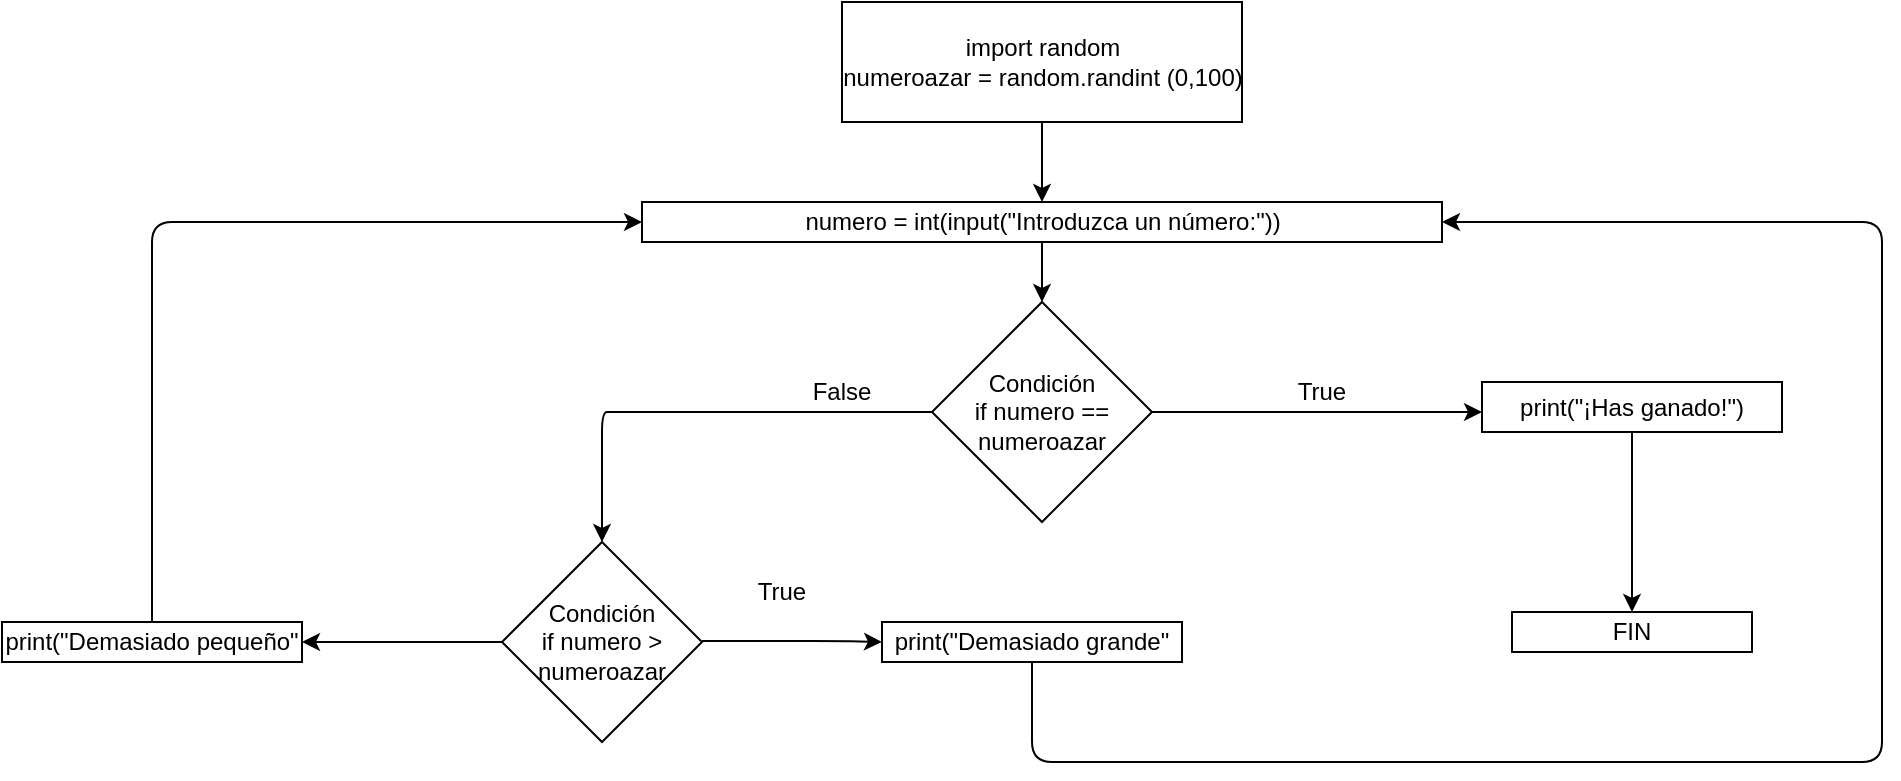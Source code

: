 <mxfile>
    <diagram id="DXHaVs-FB0tI9lOMvLTt" name="Página-1">
        <mxGraphModel dx="1986" dy="820" grid="1" gridSize="10" guides="1" tooltips="1" connect="1" arrows="1" fold="1" page="1" pageScale="1" pageWidth="827" pageHeight="1169" math="0" shadow="0">
            <root>
                <mxCell id="0"/>
                <mxCell id="1" parent="0"/>
                <mxCell id="8" style="edgeStyle=none;html=1;" parent="1" source="2" edge="1">
                    <mxGeometry relative="1" as="geometry">
                        <mxPoint x="340" y="110" as="targetPoint"/>
                    </mxGeometry>
                </mxCell>
                <mxCell id="2" value="" style="rounded=0;whiteSpace=wrap;html=1;" parent="1" vertex="1">
                    <mxGeometry x="240" y="10" width="200" height="60" as="geometry"/>
                </mxCell>
                <mxCell id="11" style="edgeStyle=none;html=1;" parent="1" source="9" edge="1">
                    <mxGeometry relative="1" as="geometry">
                        <mxPoint x="560" y="215" as="targetPoint"/>
                        <Array as="points">
                            <mxPoint x="460" y="215"/>
                        </Array>
                    </mxGeometry>
                </mxCell>
                <mxCell id="9" value="" style="rhombus;whiteSpace=wrap;html=1;" parent="1" vertex="1">
                    <mxGeometry x="285" y="160" width="110" height="110" as="geometry"/>
                </mxCell>
                <mxCell id="41" style="edgeStyle=none;html=1;entryX=0.5;entryY=0;entryDx=0;entryDy=0;exitX=0;exitY=0.5;exitDx=0;exitDy=0;" parent="1" source="9" target="52" edge="1">
                    <mxGeometry relative="1" as="geometry">
                        <mxPoint x="120" y="280" as="targetPoint"/>
                        <mxPoint x="280" y="215" as="sourcePoint"/>
                        <Array as="points">
                            <mxPoint x="130" y="215"/>
                            <mxPoint x="120" y="215"/>
                        </Array>
                    </mxGeometry>
                </mxCell>
                <mxCell id="10" value="Condición&lt;br&gt;if numero == numeroazar" style="text;html=1;strokeColor=none;fillColor=none;align=center;verticalAlign=middle;whiteSpace=wrap;rounded=0;" parent="1" vertex="1">
                    <mxGeometry x="300" y="200" width="80" height="30" as="geometry"/>
                </mxCell>
                <mxCell id="13" value="import random&lt;br&gt;numeroazar = random.randint (0,100)" style="text;html=1;resizable=0;autosize=1;align=center;verticalAlign=middle;points=[];fillColor=none;strokeColor=none;rounded=0;" parent="1" vertex="1">
                    <mxGeometry x="230" y="25" width="220" height="30" as="geometry"/>
                </mxCell>
                <mxCell id="17" style="edgeStyle=none;html=1;" parent="1" source="16" target="9" edge="1">
                    <mxGeometry relative="1" as="geometry"/>
                </mxCell>
                <mxCell id="16" value="" style="rounded=0;whiteSpace=wrap;html=1;" parent="1" vertex="1">
                    <mxGeometry x="140" y="110" width="400" height="20" as="geometry"/>
                </mxCell>
                <mxCell id="18" value="numero = int(input(&quot;Introduzca un número:&quot;))" style="text;html=1;resizable=0;autosize=1;align=center;verticalAlign=middle;points=[];fillColor=none;strokeColor=none;rounded=0;" parent="1" vertex="1">
                    <mxGeometry x="215" y="110" width="250" height="20" as="geometry"/>
                </mxCell>
                <mxCell id="59" style="edgeStyle=none;html=1;entryX=1;entryY=0.5;entryDx=0;entryDy=0;" edge="1" parent="1" source="34" target="16">
                    <mxGeometry relative="1" as="geometry">
                        <mxPoint x="560" y="100" as="targetPoint"/>
                        <Array as="points">
                            <mxPoint x="335" y="390"/>
                            <mxPoint x="760" y="390"/>
                            <mxPoint x="760" y="120"/>
                        </Array>
                    </mxGeometry>
                </mxCell>
                <mxCell id="34" value="print(&quot;Demasiado grande&quot;" style="rounded=0;whiteSpace=wrap;html=1;" parent="1" vertex="1">
                    <mxGeometry x="260" y="320" width="150" height="20" as="geometry"/>
                </mxCell>
                <mxCell id="61" style="edgeStyle=none;html=1;" edge="1" parent="1" source="42" target="62">
                    <mxGeometry relative="1" as="geometry">
                        <mxPoint x="635" y="490" as="targetPoint"/>
                    </mxGeometry>
                </mxCell>
                <mxCell id="42" value="&lt;span&gt;print(&quot;¡Has ganado!&quot;)&lt;/span&gt;" style="rounded=0;whiteSpace=wrap;html=1;" parent="1" vertex="1">
                    <mxGeometry x="560" y="200" width="150" height="25" as="geometry"/>
                </mxCell>
                <mxCell id="49" value="True" style="text;html=1;strokeColor=none;fillColor=none;align=center;verticalAlign=middle;whiteSpace=wrap;rounded=0;" vertex="1" parent="1">
                    <mxGeometry x="450" y="190" width="60" height="30" as="geometry"/>
                </mxCell>
                <mxCell id="50" value="False" style="text;html=1;strokeColor=none;fillColor=none;align=center;verticalAlign=middle;whiteSpace=wrap;rounded=0;" vertex="1" parent="1">
                    <mxGeometry x="210" y="190" width="60" height="30" as="geometry"/>
                </mxCell>
                <mxCell id="56" style="edgeStyle=none;html=1;" edge="1" parent="1" source="52">
                    <mxGeometry relative="1" as="geometry">
                        <mxPoint x="-30" y="330" as="targetPoint"/>
                    </mxGeometry>
                </mxCell>
                <mxCell id="52" value="" style="rhombus;whiteSpace=wrap;html=1;" vertex="1" parent="1">
                    <mxGeometry x="70" y="280" width="100" height="100" as="geometry"/>
                </mxCell>
                <mxCell id="53" value="Condición&lt;br&gt;if numero &amp;gt; numeroazar" style="text;html=1;strokeColor=none;fillColor=none;align=center;verticalAlign=middle;whiteSpace=wrap;rounded=0;" vertex="1" parent="1">
                    <mxGeometry x="80" y="315" width="80" height="30" as="geometry"/>
                </mxCell>
                <mxCell id="54" value="True" style="text;html=1;strokeColor=none;fillColor=none;align=center;verticalAlign=middle;whiteSpace=wrap;rounded=0;" vertex="1" parent="1">
                    <mxGeometry x="180" y="290" width="60" height="30" as="geometry"/>
                </mxCell>
                <mxCell id="55" style="edgeStyle=none;html=1;" edge="1" parent="1">
                    <mxGeometry relative="1" as="geometry">
                        <mxPoint x="260" y="330" as="targetPoint"/>
                        <Array as="points">
                            <mxPoint x="235" y="329.5"/>
                        </Array>
                        <mxPoint x="170" y="329.5" as="sourcePoint"/>
                    </mxGeometry>
                </mxCell>
                <mxCell id="58" style="edgeStyle=none;html=1;entryX=0;entryY=0.5;entryDx=0;entryDy=0;" edge="1" parent="1" source="57" target="16">
                    <mxGeometry relative="1" as="geometry">
                        <mxPoint x="-105" y="30" as="targetPoint"/>
                        <Array as="points">
                            <mxPoint x="-105" y="120"/>
                        </Array>
                    </mxGeometry>
                </mxCell>
                <mxCell id="57" value="print(&quot;Demasiado pequeño&quot;" style="rounded=0;whiteSpace=wrap;html=1;" vertex="1" parent="1">
                    <mxGeometry x="-180" y="320" width="150" height="20" as="geometry"/>
                </mxCell>
                <mxCell id="62" value="FIN" style="rounded=0;whiteSpace=wrap;html=1;fontFamily=Helvetica;" vertex="1" parent="1">
                    <mxGeometry x="575" y="315" width="120" height="20" as="geometry"/>
                </mxCell>
            </root>
        </mxGraphModel>
    </diagram>
</mxfile>
